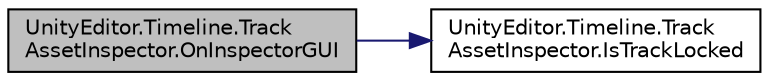 digraph "UnityEditor.Timeline.TrackAssetInspector.OnInspectorGUI"
{
 // LATEX_PDF_SIZE
  edge [fontname="Helvetica",fontsize="10",labelfontname="Helvetica",labelfontsize="10"];
  node [fontname="Helvetica",fontsize="10",shape=record];
  rankdir="LR";
  Node1 [label="UnityEditor.Timeline.Track\lAssetInspector.OnInspectorGUI",height=0.2,width=0.4,color="black", fillcolor="grey75", style="filled", fontcolor="black",tooltip=" "];
  Node1 -> Node2 [color="midnightblue",fontsize="10",style="solid",fontname="Helvetica"];
  Node2 [label="UnityEditor.Timeline.Track\lAssetInspector.IsTrackLocked",height=0.2,width=0.4,color="black", fillcolor="white", style="filled",URL="$class_unity_editor_1_1_timeline_1_1_track_asset_inspector.html#a8ad2efb8135a1f38125bb13608e4439e",tooltip=" "];
}
